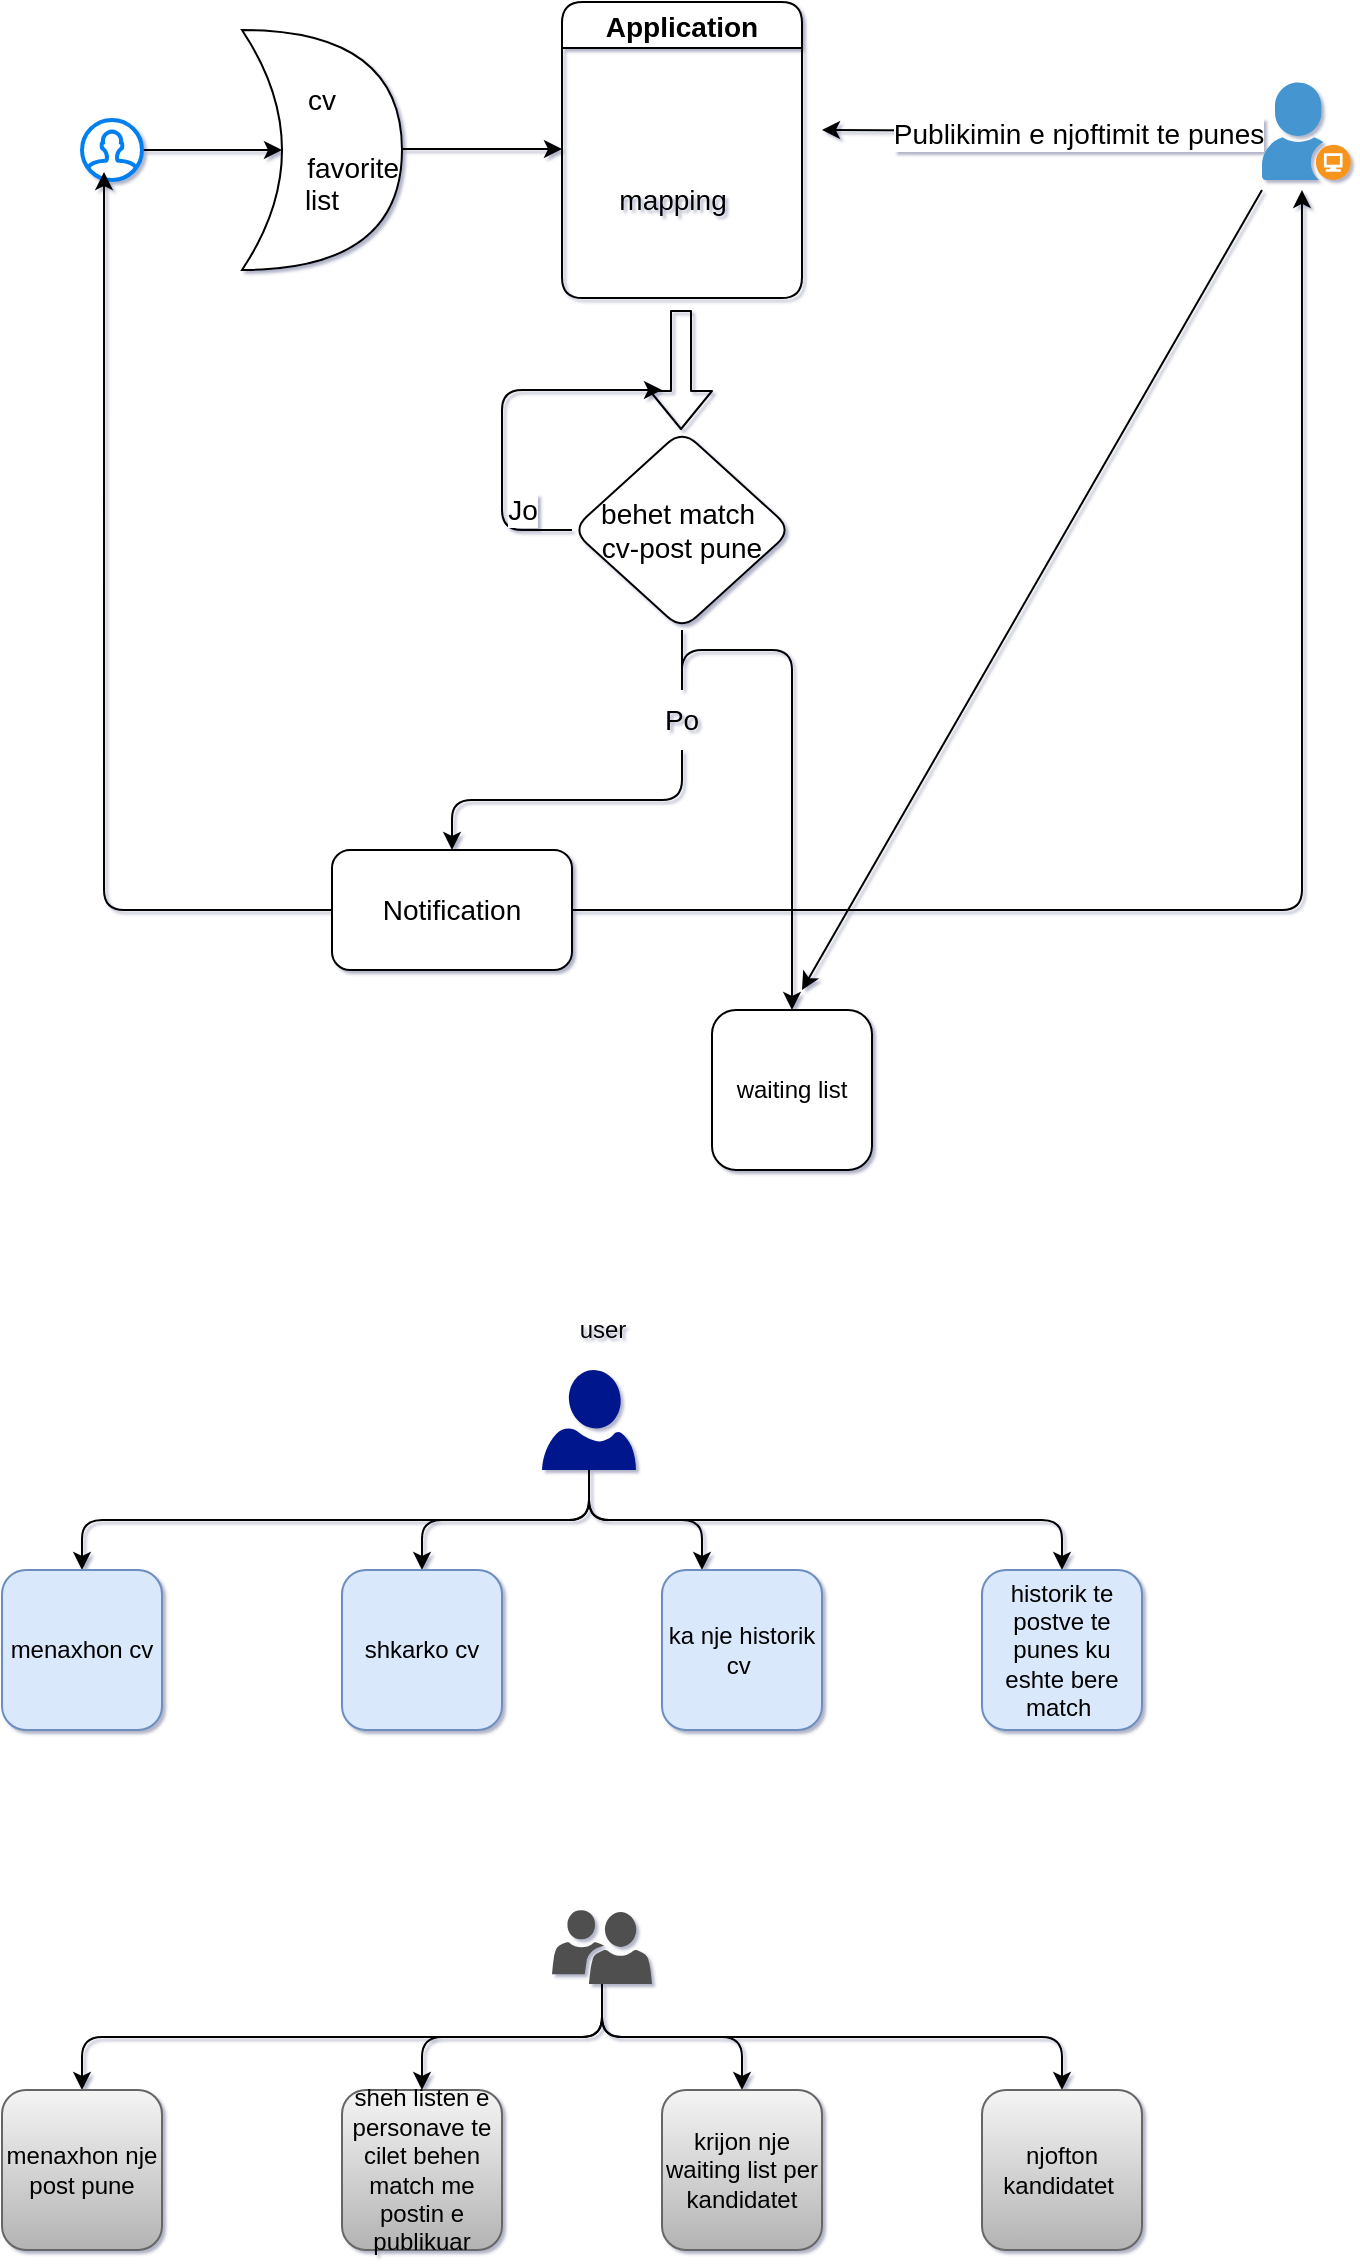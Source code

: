 <mxfile version="20.5.3" type="device"><diagram id="uwCWFx_7MbNy9j1xN9jo" name="Page-1"><mxGraphModel dx="1006" dy="709" grid="1" gridSize="10" guides="1" tooltips="1" connect="1" arrows="1" fold="1" page="1" pageScale="1" pageWidth="850" pageHeight="1100" math="0" shadow="1"><root><mxCell id="0"/><mxCell id="1" parent="0"/><mxCell id="o_mUzG0PObkfV-WpQYTX-16" style="edgeStyle=orthogonalEdgeStyle;rounded=1;orthogonalLoop=1;jettySize=auto;html=1;exitX=1;exitY=0.5;exitDx=0;exitDy=0;exitPerimeter=0;fontSize=14;" parent="1" edge="1"><mxGeometry relative="1" as="geometry"><mxPoint x="350" y="349.5" as="targetPoint"/><mxPoint x="270" y="349.5" as="sourcePoint"/></mxGeometry></mxCell><mxCell id="o_mUzG0PObkfV-WpQYTX-13" value="Application" style="swimlane;fontSize=14;rounded=1;" parent="1" vertex="1"><mxGeometry x="350" y="275.95" width="120" height="148.1" as="geometry"/></mxCell><mxCell id="o_mUzG0PObkfV-WpQYTX-47" value="mapping" style="text;html=1;align=center;verticalAlign=middle;resizable=0;points=[];autosize=1;strokeColor=none;fillColor=none;fontSize=14;rounded=1;" parent="o_mUzG0PObkfV-WpQYTX-13" vertex="1"><mxGeometry x="15" y="84.05" width="80" height="30" as="geometry"/></mxCell><mxCell id="o_mUzG0PObkfV-WpQYTX-27" style="edgeStyle=orthogonalEdgeStyle;rounded=1;orthogonalLoop=1;jettySize=auto;html=1;fontSize=14;" parent="1" source="o_mUzG0PObkfV-WpQYTX-21" edge="1"><mxGeometry relative="1" as="geometry"><mxPoint x="480" y="340" as="targetPoint"/></mxGeometry></mxCell><mxCell id="o_mUzG0PObkfV-WpQYTX-28" value="Publikimin e njoftimit te punes" style="edgeLabel;html=1;align=center;verticalAlign=middle;resizable=0;points=[];fontSize=14;rounded=1;" parent="o_mUzG0PObkfV-WpQYTX-27" vertex="1" connectable="0"><mxGeometry x="-0.164" y="1" relative="1" as="geometry"><mxPoint as="offset"/></mxGeometry></mxCell><mxCell id="o_mUzG0PObkfV-WpQYTX-21" value="" style="shadow=0;dashed=0;html=1;strokeColor=none;fillColor=#4495D1;labelPosition=center;verticalLabelPosition=bottom;verticalAlign=top;align=center;outlineConnect=0;shape=mxgraph.veeam.company_user;fontSize=14;rounded=1;" parent="1" vertex="1"><mxGeometry x="700" y="316.2" width="44.4" height="48.8" as="geometry"/></mxCell><mxCell id="o_mUzG0PObkfV-WpQYTX-23" style="edgeStyle=orthogonalEdgeStyle;rounded=1;orthogonalLoop=1;jettySize=auto;html=1;entryX=0.25;entryY=0.5;entryDx=0;entryDy=0;entryPerimeter=0;fontSize=14;" parent="1" source="o_mUzG0PObkfV-WpQYTX-22" target="o_mUzG0PObkfV-WpQYTX-25" edge="1"><mxGeometry relative="1" as="geometry"><mxPoint x="160" y="350" as="targetPoint"/></mxGeometry></mxCell><mxCell id="o_mUzG0PObkfV-WpQYTX-22" value="" style="html=1;verticalLabelPosition=bottom;align=center;labelBackgroundColor=#ffffff;verticalAlign=top;strokeWidth=2;strokeColor=#0080F0;shadow=0;dashed=0;shape=mxgraph.ios7.icons.user;fontSize=14;rounded=1;" parent="1" vertex="1"><mxGeometry x="110" y="335" width="30" height="30" as="geometry"/></mxCell><mxCell id="o_mUzG0PObkfV-WpQYTX-25" value="cv&lt;br&gt;&lt;br&gt;&lt;span style=&quot;white-space: pre;&quot;&gt;&#9;&lt;/span&gt;favorite list" style="shape=xor;whiteSpace=wrap;html=1;fontSize=14;rounded=1;" parent="1" vertex="1"><mxGeometry x="190" y="290" width="80" height="120" as="geometry"/></mxCell><mxCell id="o_mUzG0PObkfV-WpQYTX-32" value="" style="shape=flexArrow;endArrow=classic;html=1;rounded=1;fontSize=14;" parent="1" edge="1"><mxGeometry width="50" height="50" relative="1" as="geometry"><mxPoint x="409.5" y="430" as="sourcePoint"/><mxPoint x="409.5" y="490" as="targetPoint"/></mxGeometry></mxCell><mxCell id="o_mUzG0PObkfV-WpQYTX-39" style="edgeStyle=orthogonalEdgeStyle;rounded=1;orthogonalLoop=1;jettySize=auto;html=1;exitX=0.5;exitY=1;exitDx=0;exitDy=0;fontSize=14;startArrow=none;" parent="1" source="o_mUzG0PObkfV-WpQYTX-40" target="o_mUzG0PObkfV-WpQYTX-38" edge="1"><mxGeometry relative="1" as="geometry"/></mxCell><mxCell id="o_mUzG0PObkfV-WpQYTX-45" style="edgeStyle=orthogonalEdgeStyle;rounded=1;orthogonalLoop=1;jettySize=auto;html=1;exitX=0;exitY=0.5;exitDx=0;exitDy=0;fontSize=14;" parent="1" source="o_mUzG0PObkfV-WpQYTX-33" edge="1"><mxGeometry relative="1" as="geometry"><mxPoint x="400" y="470" as="targetPoint"/><Array as="points"><mxPoint x="320" y="540"/><mxPoint x="320" y="470"/></Array></mxGeometry></mxCell><mxCell id="o_mUzG0PObkfV-WpQYTX-46" value="Jo" style="edgeLabel;html=1;align=center;verticalAlign=middle;resizable=0;points=[];fontSize=14;rounded=1;" parent="o_mUzG0PObkfV-WpQYTX-45" vertex="1" connectable="0"><mxGeometry x="0.368" y="1" relative="1" as="geometry"><mxPoint x="-12" y="61" as="offset"/></mxGeometry></mxCell><mxCell id="o_mUzG0PObkfV-WpQYTX-33" value="behet match&amp;nbsp;&lt;br&gt;cv-post pune" style="rhombus;whiteSpace=wrap;html=1;fontSize=14;rounded=1;" parent="1" vertex="1"><mxGeometry x="355" y="490" width="110" height="100" as="geometry"/></mxCell><mxCell id="o_mUzG0PObkfV-WpQYTX-43" style="edgeStyle=orthogonalEdgeStyle;rounded=1;orthogonalLoop=1;jettySize=auto;html=1;exitX=1;exitY=0.5;exitDx=0;exitDy=0;entryX=0.45;entryY=1.102;entryDx=0;entryDy=0;entryPerimeter=0;fontSize=14;" parent="1" source="o_mUzG0PObkfV-WpQYTX-38" target="o_mUzG0PObkfV-WpQYTX-21" edge="1"><mxGeometry relative="1" as="geometry"/></mxCell><mxCell id="o_mUzG0PObkfV-WpQYTX-44" style="edgeStyle=orthogonalEdgeStyle;rounded=1;orthogonalLoop=1;jettySize=auto;html=1;exitX=0;exitY=0.5;exitDx=0;exitDy=0;entryX=0.367;entryY=0.867;entryDx=0;entryDy=0;entryPerimeter=0;fontSize=14;" parent="1" source="o_mUzG0PObkfV-WpQYTX-38" target="o_mUzG0PObkfV-WpQYTX-22" edge="1"><mxGeometry relative="1" as="geometry"/></mxCell><mxCell id="o_mUzG0PObkfV-WpQYTX-38" value="Notification" style="rounded=1;whiteSpace=wrap;html=1;fontSize=14;" parent="1" vertex="1"><mxGeometry x="235" y="700" width="120" height="60" as="geometry"/></mxCell><mxCell id="11yJOdQ3pBPfEyYU-vMe-2" style="edgeStyle=orthogonalEdgeStyle;rounded=1;orthogonalLoop=1;jettySize=auto;html=1;exitX=0.5;exitY=0;exitDx=0;exitDy=0;entryX=0.5;entryY=0;entryDx=0;entryDy=0;" edge="1" parent="1" source="o_mUzG0PObkfV-WpQYTX-40" target="11yJOdQ3pBPfEyYU-vMe-1"><mxGeometry relative="1" as="geometry"/></mxCell><mxCell id="o_mUzG0PObkfV-WpQYTX-40" value="Po" style="text;html=1;strokeColor=none;fillColor=none;align=center;verticalAlign=middle;whiteSpace=wrap;rounded=1;fontSize=14;" parent="1" vertex="1"><mxGeometry x="380" y="620" width="60" height="30" as="geometry"/></mxCell><mxCell id="o_mUzG0PObkfV-WpQYTX-41" value="" style="edgeStyle=orthogonalEdgeStyle;rounded=1;orthogonalLoop=1;jettySize=auto;html=1;exitX=0.5;exitY=1;exitDx=0;exitDy=0;fontSize=14;endArrow=none;" parent="1" source="o_mUzG0PObkfV-WpQYTX-33" target="o_mUzG0PObkfV-WpQYTX-40" edge="1"><mxGeometry relative="1" as="geometry"><mxPoint x="410" y="590" as="sourcePoint"/><mxPoint x="410" y="670" as="targetPoint"/></mxGeometry></mxCell><mxCell id="11yJOdQ3pBPfEyYU-vMe-1" value="waiting list" style="whiteSpace=wrap;html=1;aspect=fixed;rounded=1;" vertex="1" parent="1"><mxGeometry x="425" y="780" width="80" height="80" as="geometry"/></mxCell><mxCell id="11yJOdQ3pBPfEyYU-vMe-5" value="" style="endArrow=classic;html=1;rounded=1;" edge="1" parent="1"><mxGeometry width="50" height="50" relative="1" as="geometry"><mxPoint x="700" y="370" as="sourcePoint"/><mxPoint x="470" y="770" as="targetPoint"/></mxGeometry></mxCell><mxCell id="11yJOdQ3pBPfEyYU-vMe-11" style="edgeStyle=orthogonalEdgeStyle;rounded=1;orthogonalLoop=1;jettySize=auto;html=1;exitX=0.5;exitY=1;exitDx=0;exitDy=0;exitPerimeter=0;entryX=0.5;entryY=0;entryDx=0;entryDy=0;" edge="1" parent="1" source="11yJOdQ3pBPfEyYU-vMe-6" target="11yJOdQ3pBPfEyYU-vMe-7"><mxGeometry relative="1" as="geometry"/></mxCell><mxCell id="11yJOdQ3pBPfEyYU-vMe-12" style="edgeStyle=orthogonalEdgeStyle;rounded=1;orthogonalLoop=1;jettySize=auto;html=1;exitX=0.5;exitY=1;exitDx=0;exitDy=0;exitPerimeter=0;entryX=0.25;entryY=0;entryDx=0;entryDy=0;" edge="1" parent="1" source="11yJOdQ3pBPfEyYU-vMe-6" target="11yJOdQ3pBPfEyYU-vMe-9"><mxGeometry relative="1" as="geometry"/></mxCell><mxCell id="11yJOdQ3pBPfEyYU-vMe-13" style="edgeStyle=orthogonalEdgeStyle;rounded=1;orthogonalLoop=1;jettySize=auto;html=1;exitX=0.5;exitY=1;exitDx=0;exitDy=0;exitPerimeter=0;" edge="1" parent="1" source="11yJOdQ3pBPfEyYU-vMe-6" target="11yJOdQ3pBPfEyYU-vMe-8"><mxGeometry relative="1" as="geometry"/></mxCell><mxCell id="11yJOdQ3pBPfEyYU-vMe-14" style="edgeStyle=orthogonalEdgeStyle;rounded=1;orthogonalLoop=1;jettySize=auto;html=1;exitX=0.5;exitY=1;exitDx=0;exitDy=0;exitPerimeter=0;entryX=0.5;entryY=0;entryDx=0;entryDy=0;" edge="1" parent="1" source="11yJOdQ3pBPfEyYU-vMe-6" target="11yJOdQ3pBPfEyYU-vMe-10"><mxGeometry relative="1" as="geometry"/></mxCell><mxCell id="11yJOdQ3pBPfEyYU-vMe-6" value="" style="aspect=fixed;pointerEvents=1;shadow=0;dashed=0;html=1;strokeColor=none;labelPosition=center;verticalLabelPosition=bottom;verticalAlign=top;align=center;fillColor=#00188D;shape=mxgraph.azure.user;rounded=1;" vertex="1" parent="1"><mxGeometry x="340" y="960" width="47" height="50" as="geometry"/></mxCell><mxCell id="11yJOdQ3pBPfEyYU-vMe-7" value="menaxhon cv" style="whiteSpace=wrap;html=1;aspect=fixed;fillColor=#dae8fc;strokeColor=#6c8ebf;rounded=1;" vertex="1" parent="1"><mxGeometry x="70" y="1060" width="80" height="80" as="geometry"/></mxCell><mxCell id="11yJOdQ3pBPfEyYU-vMe-8" value="shkarko cv" style="whiteSpace=wrap;html=1;aspect=fixed;fillColor=#dae8fc;strokeColor=#6c8ebf;rounded=1;" vertex="1" parent="1"><mxGeometry x="240" y="1060" width="80" height="80" as="geometry"/></mxCell><mxCell id="11yJOdQ3pBPfEyYU-vMe-9" value="ka nje historik cv&amp;nbsp;" style="whiteSpace=wrap;html=1;aspect=fixed;fillColor=#dae8fc;strokeColor=#6c8ebf;rounded=1;" vertex="1" parent="1"><mxGeometry x="400" y="1060" width="80" height="80" as="geometry"/></mxCell><mxCell id="11yJOdQ3pBPfEyYU-vMe-10" value="historik te postve te punes ku eshte bere match&amp;nbsp;" style="whiteSpace=wrap;html=1;aspect=fixed;fillColor=#dae8fc;strokeColor=#6c8ebf;rounded=1;" vertex="1" parent="1"><mxGeometry x="560" y="1060" width="80" height="80" as="geometry"/></mxCell><mxCell id="11yJOdQ3pBPfEyYU-vMe-15" value="user" style="text;html=1;align=center;verticalAlign=middle;resizable=0;points=[];autosize=1;strokeColor=none;fillColor=none;rounded=1;" vertex="1" parent="1"><mxGeometry x="345" y="925" width="50" height="30" as="geometry"/></mxCell><mxCell id="11yJOdQ3pBPfEyYU-vMe-22" style="edgeStyle=orthogonalEdgeStyle;rounded=1;orthogonalLoop=1;jettySize=auto;html=1;exitX=0.5;exitY=1;exitDx=0;exitDy=0;exitPerimeter=0;entryX=0.5;entryY=0;entryDx=0;entryDy=0;" edge="1" parent="1" source="11yJOdQ3pBPfEyYU-vMe-16" target="11yJOdQ3pBPfEyYU-vMe-17"><mxGeometry relative="1" as="geometry"/></mxCell><mxCell id="11yJOdQ3pBPfEyYU-vMe-23" style="edgeStyle=orthogonalEdgeStyle;rounded=1;orthogonalLoop=1;jettySize=auto;html=1;exitX=0.5;exitY=1;exitDx=0;exitDy=0;exitPerimeter=0;entryX=0.5;entryY=0;entryDx=0;entryDy=0;" edge="1" parent="1" source="11yJOdQ3pBPfEyYU-vMe-16" target="11yJOdQ3pBPfEyYU-vMe-20"><mxGeometry relative="1" as="geometry"/></mxCell><mxCell id="11yJOdQ3pBPfEyYU-vMe-24" style="edgeStyle=orthogonalEdgeStyle;rounded=1;orthogonalLoop=1;jettySize=auto;html=1;exitX=0.5;exitY=1;exitDx=0;exitDy=0;exitPerimeter=0;" edge="1" parent="1" source="11yJOdQ3pBPfEyYU-vMe-16" target="11yJOdQ3pBPfEyYU-vMe-21"><mxGeometry relative="1" as="geometry"/></mxCell><mxCell id="11yJOdQ3pBPfEyYU-vMe-25" style="edgeStyle=orthogonalEdgeStyle;rounded=1;orthogonalLoop=1;jettySize=auto;html=1;exitX=0.5;exitY=1;exitDx=0;exitDy=0;exitPerimeter=0;entryX=0.5;entryY=0;entryDx=0;entryDy=0;" edge="1" parent="1" source="11yJOdQ3pBPfEyYU-vMe-16" target="11yJOdQ3pBPfEyYU-vMe-19"><mxGeometry relative="1" as="geometry"/></mxCell><mxCell id="11yJOdQ3pBPfEyYU-vMe-16" value="" style="pointerEvents=1;shadow=0;dashed=0;html=1;strokeColor=none;labelPosition=center;verticalLabelPosition=bottom;verticalAlign=top;align=center;fillColor=#505050;shape=mxgraph.mscae.intune.user_group;rounded=1;" vertex="1" parent="1"><mxGeometry x="345" y="1230" width="50" height="37" as="geometry"/></mxCell><mxCell id="11yJOdQ3pBPfEyYU-vMe-17" value="menaxhon nje post pune" style="whiteSpace=wrap;html=1;aspect=fixed;fillColor=#f5f5f5;gradientColor=#b3b3b3;strokeColor=#666666;rounded=1;" vertex="1" parent="1"><mxGeometry x="70" y="1320" width="80" height="80" as="geometry"/></mxCell><mxCell id="11yJOdQ3pBPfEyYU-vMe-19" value="sheh listen e personave te cilet behen match me postin e publikuar" style="whiteSpace=wrap;html=1;aspect=fixed;fillColor=#f5f5f5;gradientColor=#b3b3b3;strokeColor=#666666;rounded=1;" vertex="1" parent="1"><mxGeometry x="240" y="1320" width="80" height="80" as="geometry"/></mxCell><mxCell id="11yJOdQ3pBPfEyYU-vMe-20" value="krijon nje waiting list per kandidatet" style="whiteSpace=wrap;html=1;aspect=fixed;fillColor=#f5f5f5;gradientColor=#b3b3b3;strokeColor=#666666;rounded=1;" vertex="1" parent="1"><mxGeometry x="400" y="1320" width="80" height="80" as="geometry"/></mxCell><mxCell id="11yJOdQ3pBPfEyYU-vMe-21" value="njofton kandidatet&amp;nbsp;" style="whiteSpace=wrap;html=1;aspect=fixed;fillColor=#f5f5f5;gradientColor=#b3b3b3;strokeColor=#666666;rounded=1;" vertex="1" parent="1"><mxGeometry x="560" y="1320" width="80" height="80" as="geometry"/></mxCell></root></mxGraphModel></diagram></mxfile>